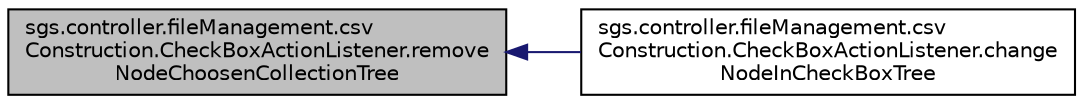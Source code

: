 digraph "sgs.controller.fileManagement.csvConstruction.CheckBoxActionListener.removeNodeChoosenCollectionTree"
{
  edge [fontname="Helvetica",fontsize="10",labelfontname="Helvetica",labelfontsize="10"];
  node [fontname="Helvetica",fontsize="10",shape=record];
  rankdir="LR";
  Node1 [label="sgs.controller.fileManagement.csv\lConstruction.CheckBoxActionListener.remove\lNodeChoosenCollectionTree",height=0.2,width=0.4,color="black", fillcolor="grey75", style="filled" fontcolor="black"];
  Node1 -> Node2 [dir="back",color="midnightblue",fontsize="10",style="solid",fontname="Helvetica"];
  Node2 [label="sgs.controller.fileManagement.csv\lConstruction.CheckBoxActionListener.change\lNodeInCheckBoxTree",height=0.2,width=0.4,color="black", fillcolor="white", style="filled",URL="$classsgs_1_1controller_1_1file_management_1_1csv_construction_1_1_check_box_action_listener.html#a564137859ca7d143b162cf22cfa6ea50"];
}
